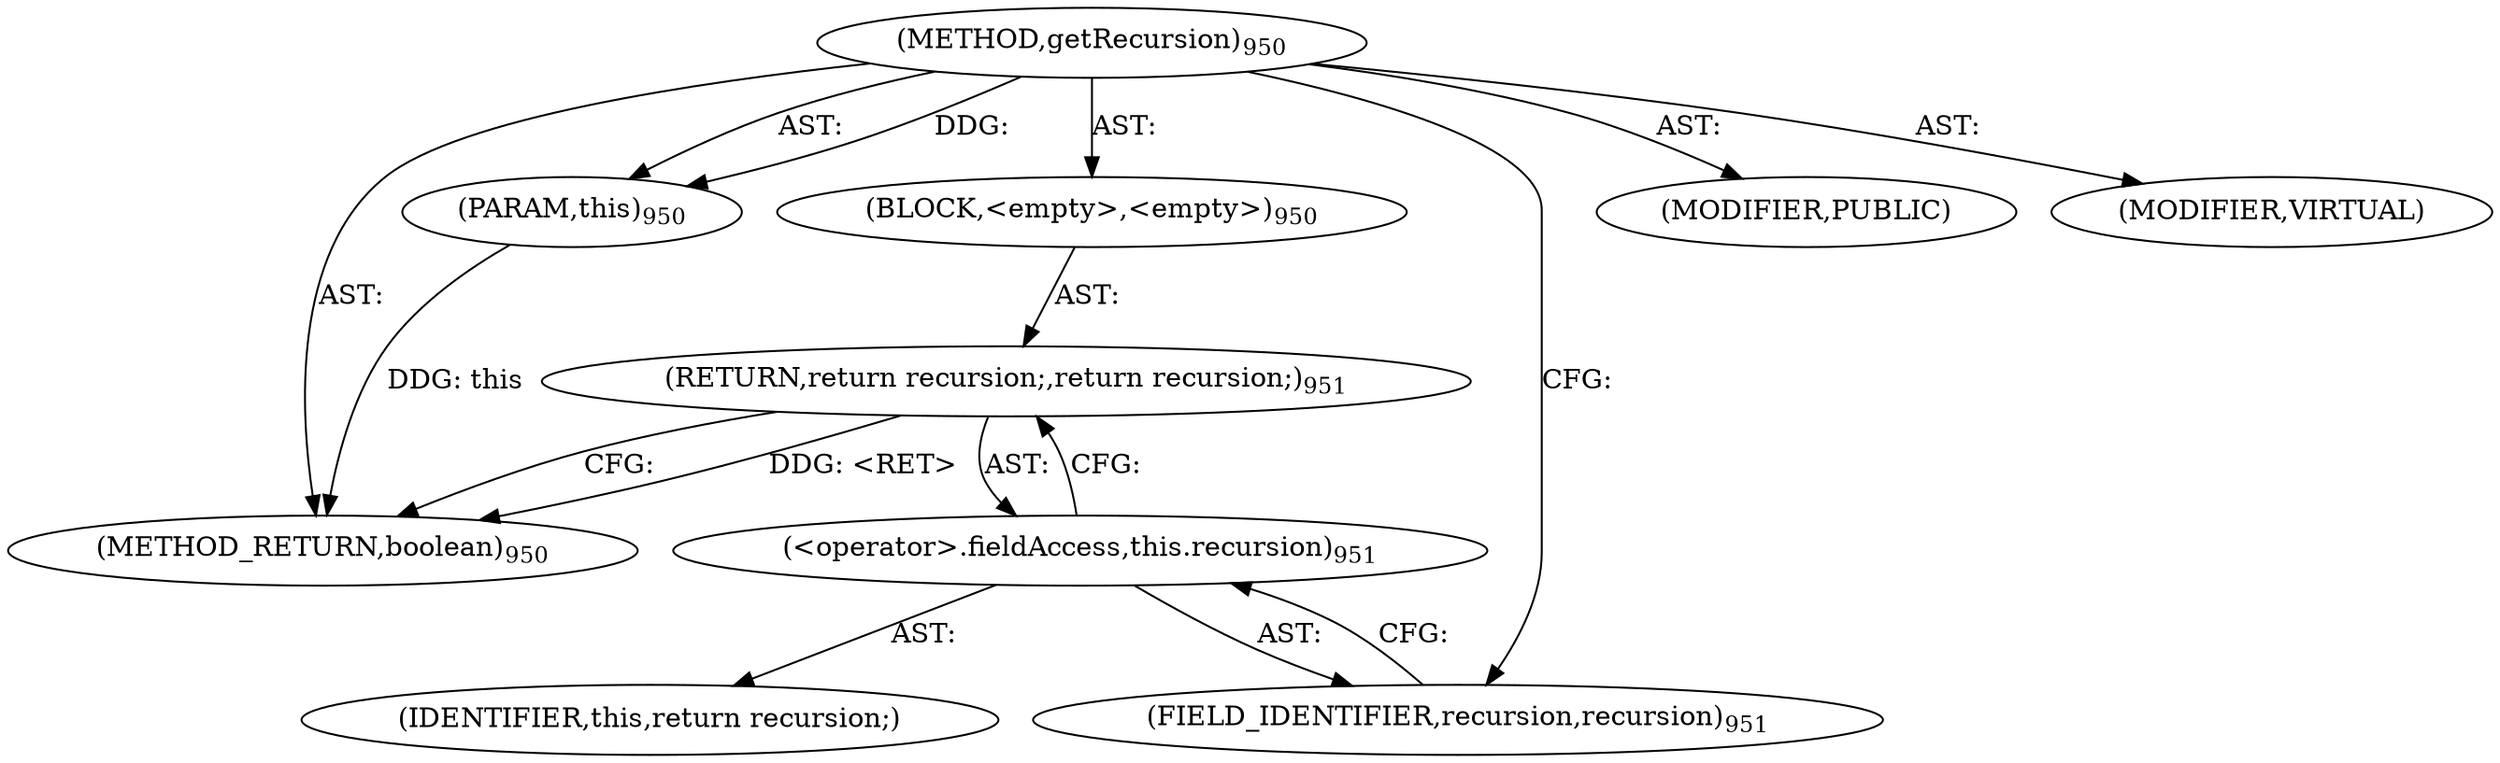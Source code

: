 digraph "getRecursion" {  
"111669149730" [label = <(METHOD,getRecursion)<SUB>950</SUB>> ]
"115964117071" [label = <(PARAM,this)<SUB>950</SUB>> ]
"25769803860" [label = <(BLOCK,&lt;empty&gt;,&lt;empty&gt;)<SUB>950</SUB>> ]
"146028888087" [label = <(RETURN,return recursion;,return recursion;)<SUB>951</SUB>> ]
"30064771514" [label = <(&lt;operator&gt;.fieldAccess,this.recursion)<SUB>951</SUB>> ]
"68719477129" [label = <(IDENTIFIER,this,return recursion;)> ]
"55834574905" [label = <(FIELD_IDENTIFIER,recursion,recursion)<SUB>951</SUB>> ]
"133143986267" [label = <(MODIFIER,PUBLIC)> ]
"133143986268" [label = <(MODIFIER,VIRTUAL)> ]
"128849018914" [label = <(METHOD_RETURN,boolean)<SUB>950</SUB>> ]
  "111669149730" -> "115964117071"  [ label = "AST: "] 
  "111669149730" -> "25769803860"  [ label = "AST: "] 
  "111669149730" -> "133143986267"  [ label = "AST: "] 
  "111669149730" -> "133143986268"  [ label = "AST: "] 
  "111669149730" -> "128849018914"  [ label = "AST: "] 
  "25769803860" -> "146028888087"  [ label = "AST: "] 
  "146028888087" -> "30064771514"  [ label = "AST: "] 
  "30064771514" -> "68719477129"  [ label = "AST: "] 
  "30064771514" -> "55834574905"  [ label = "AST: "] 
  "146028888087" -> "128849018914"  [ label = "CFG: "] 
  "30064771514" -> "146028888087"  [ label = "CFG: "] 
  "55834574905" -> "30064771514"  [ label = "CFG: "] 
  "111669149730" -> "55834574905"  [ label = "CFG: "] 
  "146028888087" -> "128849018914"  [ label = "DDG: &lt;RET&gt;"] 
  "115964117071" -> "128849018914"  [ label = "DDG: this"] 
  "111669149730" -> "115964117071"  [ label = "DDG: "] 
}
